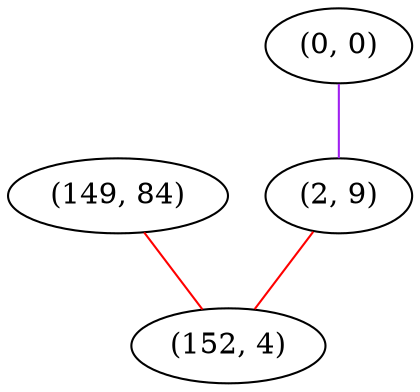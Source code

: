 graph "" {
"(149, 84)";
"(0, 0)";
"(2, 9)";
"(152, 4)";
"(149, 84)" -- "(152, 4)"  [color=red, key=0, weight=1];
"(0, 0)" -- "(2, 9)"  [color=purple, key=0, weight=4];
"(2, 9)" -- "(152, 4)"  [color=red, key=0, weight=1];
}
